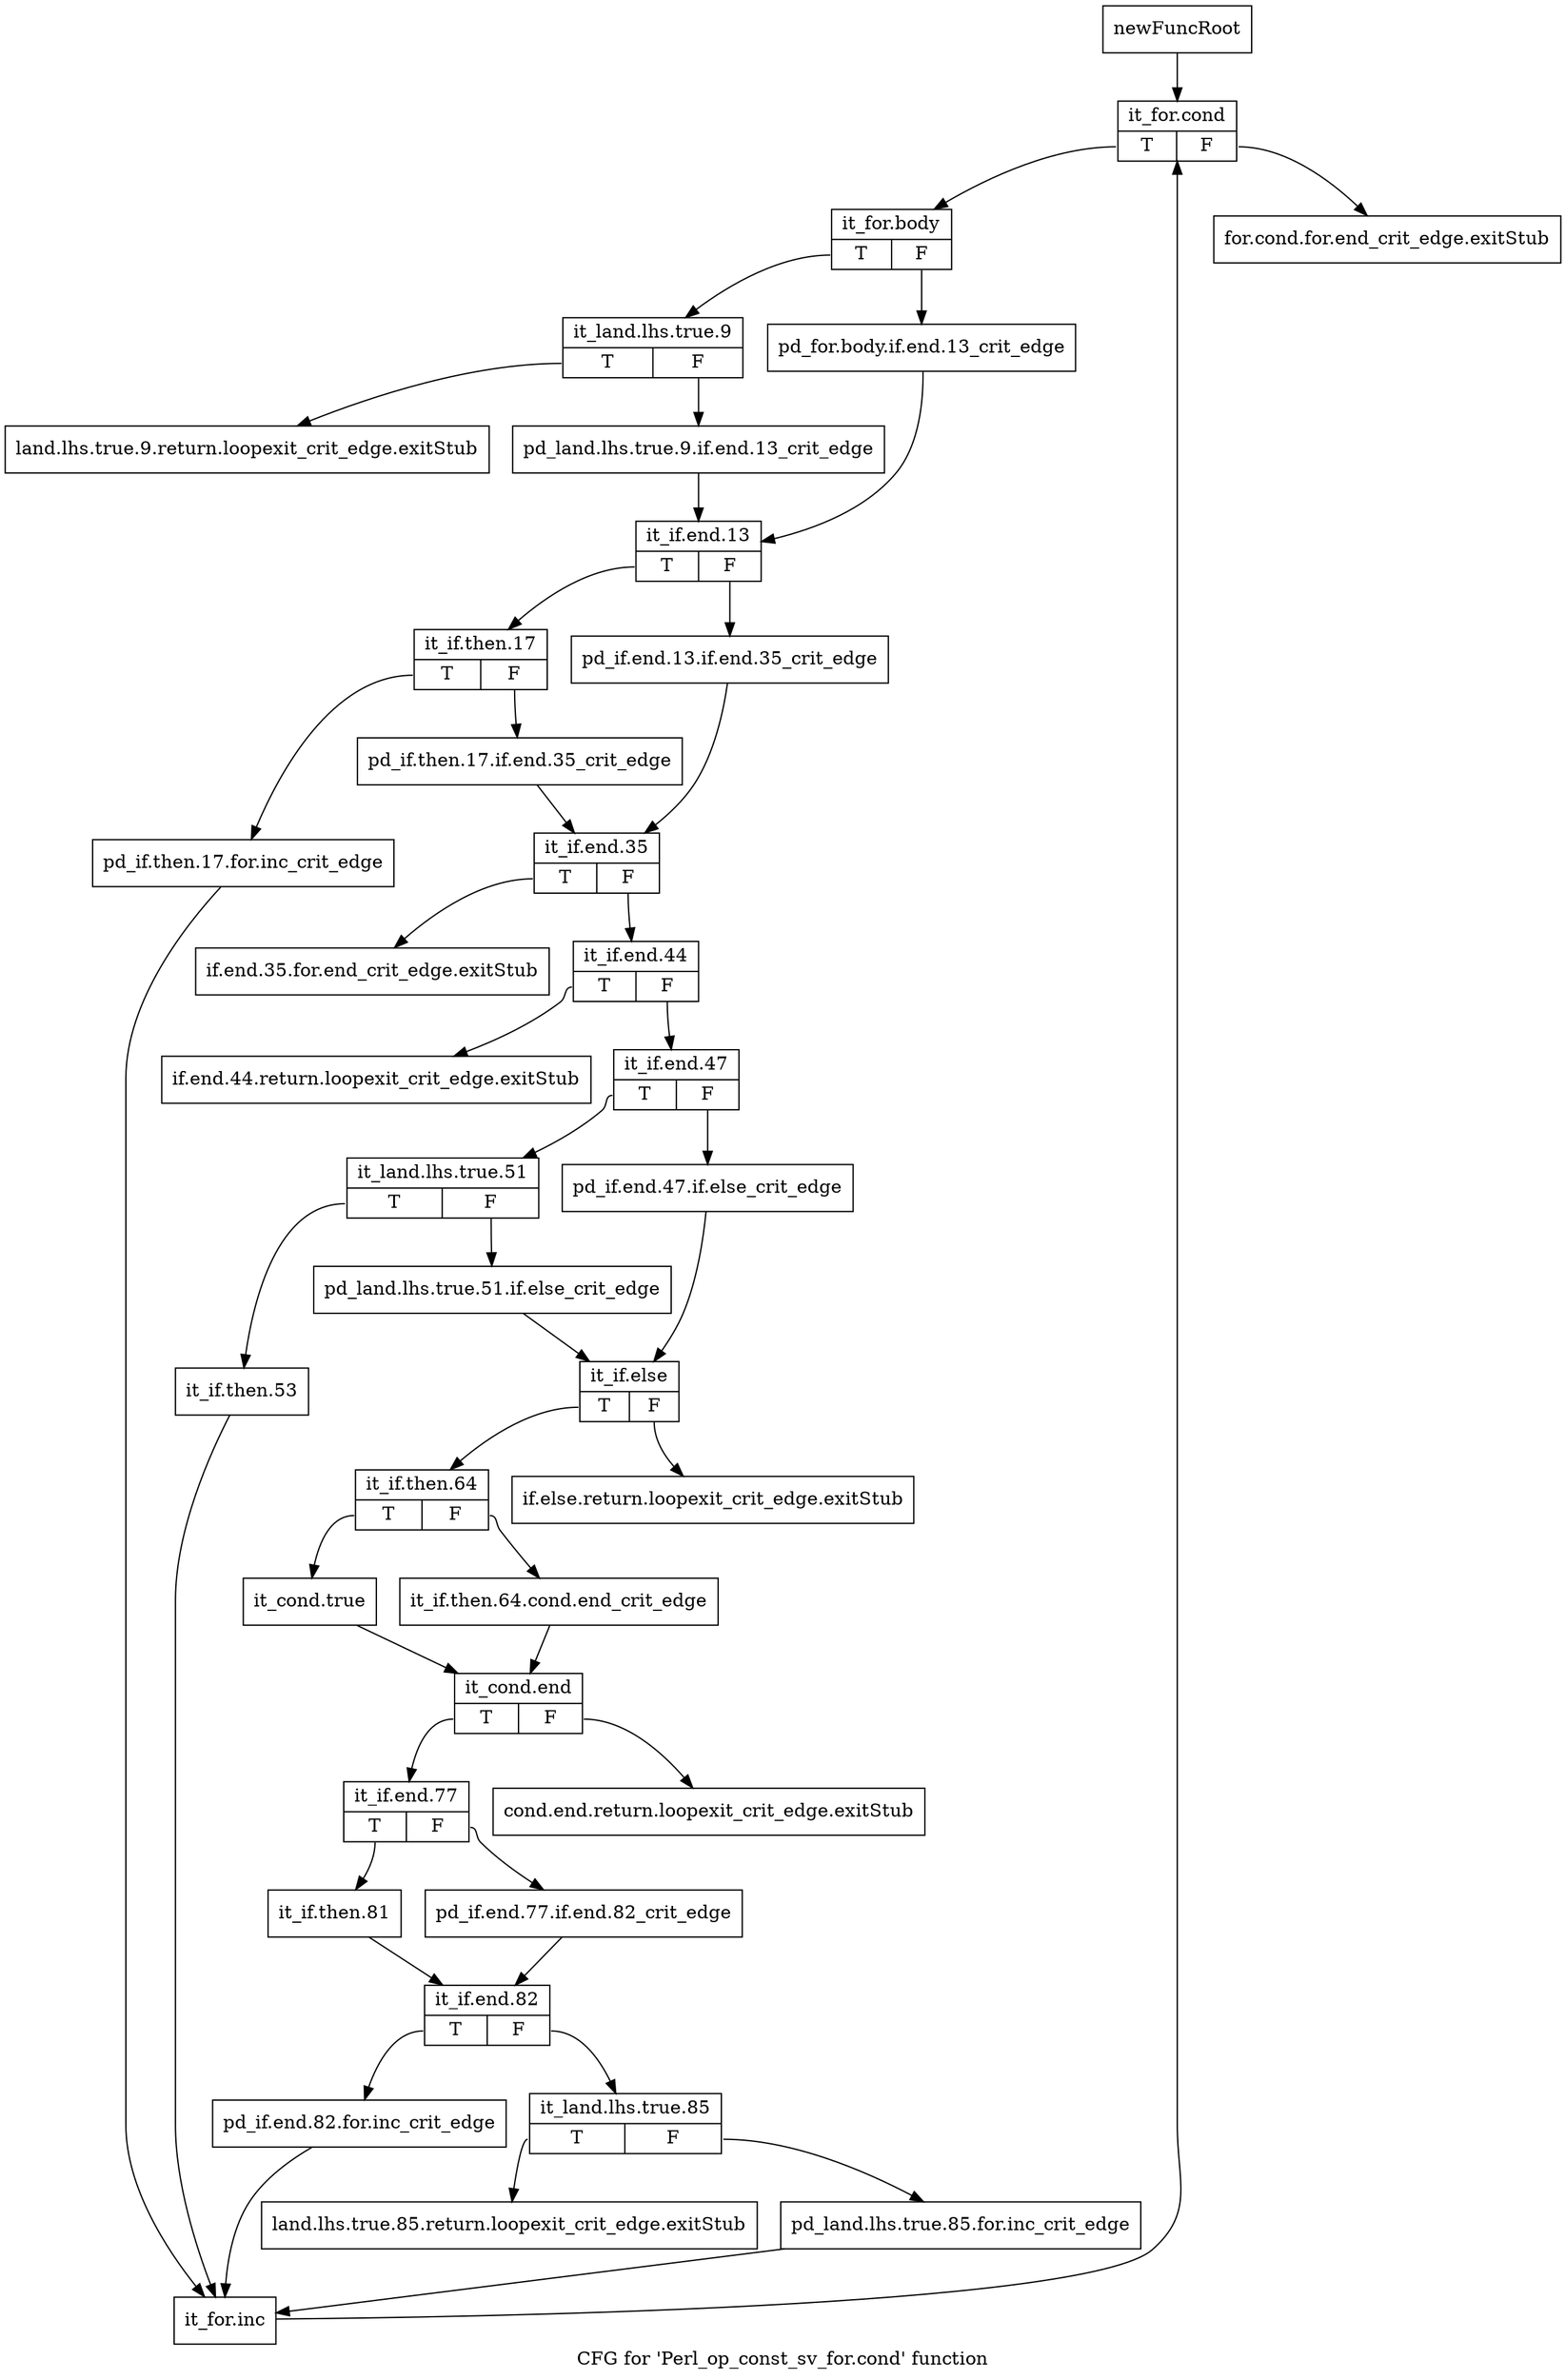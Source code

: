 digraph "CFG for 'Perl_op_const_sv_for.cond' function" {
	label="CFG for 'Perl_op_const_sv_for.cond' function";

	Node0x4c23d30 [shape=record,label="{newFuncRoot}"];
	Node0x4c23d30 -> Node0x4c53af0;
	Node0x4c538c0 [shape=record,label="{for.cond.for.end_crit_edge.exitStub}"];
	Node0x4c53910 [shape=record,label="{land.lhs.true.9.return.loopexit_crit_edge.exitStub}"];
	Node0x4c53960 [shape=record,label="{if.end.35.for.end_crit_edge.exitStub}"];
	Node0x4c539b0 [shape=record,label="{if.end.44.return.loopexit_crit_edge.exitStub}"];
	Node0x4c53a00 [shape=record,label="{if.else.return.loopexit_crit_edge.exitStub}"];
	Node0x4c53a50 [shape=record,label="{cond.end.return.loopexit_crit_edge.exitStub}"];
	Node0x4c53aa0 [shape=record,label="{land.lhs.true.85.return.loopexit_crit_edge.exitStub}"];
	Node0x4c53af0 [shape=record,label="{it_for.cond|{<s0>T|<s1>F}}"];
	Node0x4c53af0:s0 -> Node0x4c53b40;
	Node0x4c53af0:s1 -> Node0x4c538c0;
	Node0x4c53b40 [shape=record,label="{it_for.body|{<s0>T|<s1>F}}"];
	Node0x4c53b40:s0 -> Node0x4c53be0;
	Node0x4c53b40:s1 -> Node0x4c53b90;
	Node0x4c53b90 [shape=record,label="{pd_for.body.if.end.13_crit_edge}"];
	Node0x4c53b90 -> Node0x4c53c80;
	Node0x4c53be0 [shape=record,label="{it_land.lhs.true.9|{<s0>T|<s1>F}}"];
	Node0x4c53be0:s0 -> Node0x4c53910;
	Node0x4c53be0:s1 -> Node0x4c53c30;
	Node0x4c53c30 [shape=record,label="{pd_land.lhs.true.9.if.end.13_crit_edge}"];
	Node0x4c53c30 -> Node0x4c53c80;
	Node0x4c53c80 [shape=record,label="{it_if.end.13|{<s0>T|<s1>F}}"];
	Node0x4c53c80:s0 -> Node0x4c53d20;
	Node0x4c53c80:s1 -> Node0x4c53cd0;
	Node0x4c53cd0 [shape=record,label="{pd_if.end.13.if.end.35_crit_edge}"];
	Node0x4c53cd0 -> Node0x4c53dc0;
	Node0x4c53d20 [shape=record,label="{it_if.then.17|{<s0>T|<s1>F}}"];
	Node0x4c53d20:s0 -> Node0x4c543b0;
	Node0x4c53d20:s1 -> Node0x4c53d70;
	Node0x4c53d70 [shape=record,label="{pd_if.then.17.if.end.35_crit_edge}"];
	Node0x4c53d70 -> Node0x4c53dc0;
	Node0x4c53dc0 [shape=record,label="{it_if.end.35|{<s0>T|<s1>F}}"];
	Node0x4c53dc0:s0 -> Node0x4c53960;
	Node0x4c53dc0:s1 -> Node0x4c53e10;
	Node0x4c53e10 [shape=record,label="{it_if.end.44|{<s0>T|<s1>F}}"];
	Node0x4c53e10:s0 -> Node0x4c539b0;
	Node0x4c53e10:s1 -> Node0x4c53e60;
	Node0x4c53e60 [shape=record,label="{it_if.end.47|{<s0>T|<s1>F}}"];
	Node0x4c53e60:s0 -> Node0x4c53f00;
	Node0x4c53e60:s1 -> Node0x4c53eb0;
	Node0x4c53eb0 [shape=record,label="{pd_if.end.47.if.else_crit_edge}"];
	Node0x4c53eb0 -> Node0x4c53fa0;
	Node0x4c53f00 [shape=record,label="{it_land.lhs.true.51|{<s0>T|<s1>F}}"];
	Node0x4c53f00:s0 -> Node0x4c54360;
	Node0x4c53f00:s1 -> Node0x4c53f50;
	Node0x4c53f50 [shape=record,label="{pd_land.lhs.true.51.if.else_crit_edge}"];
	Node0x4c53f50 -> Node0x4c53fa0;
	Node0x4c53fa0 [shape=record,label="{it_if.else|{<s0>T|<s1>F}}"];
	Node0x4c53fa0:s0 -> Node0x4c53ff0;
	Node0x4c53fa0:s1 -> Node0x4c53a00;
	Node0x4c53ff0 [shape=record,label="{it_if.then.64|{<s0>T|<s1>F}}"];
	Node0x4c53ff0:s0 -> Node0x4c54090;
	Node0x4c53ff0:s1 -> Node0x4c54040;
	Node0x4c54040 [shape=record,label="{it_if.then.64.cond.end_crit_edge}"];
	Node0x4c54040 -> Node0x4c540e0;
	Node0x4c54090 [shape=record,label="{it_cond.true}"];
	Node0x4c54090 -> Node0x4c540e0;
	Node0x4c540e0 [shape=record,label="{it_cond.end|{<s0>T|<s1>F}}"];
	Node0x4c540e0:s0 -> Node0x4c54130;
	Node0x4c540e0:s1 -> Node0x4c53a50;
	Node0x4c54130 [shape=record,label="{it_if.end.77|{<s0>T|<s1>F}}"];
	Node0x4c54130:s0 -> Node0x4c541d0;
	Node0x4c54130:s1 -> Node0x4c54180;
	Node0x4c54180 [shape=record,label="{pd_if.end.77.if.end.82_crit_edge}"];
	Node0x4c54180 -> Node0x4c54220;
	Node0x4c541d0 [shape=record,label="{it_if.then.81}"];
	Node0x4c541d0 -> Node0x4c54220;
	Node0x4c54220 [shape=record,label="{it_if.end.82|{<s0>T|<s1>F}}"];
	Node0x4c54220:s0 -> Node0x4c54310;
	Node0x4c54220:s1 -> Node0x4c54270;
	Node0x4c54270 [shape=record,label="{it_land.lhs.true.85|{<s0>T|<s1>F}}"];
	Node0x4c54270:s0 -> Node0x4c53aa0;
	Node0x4c54270:s1 -> Node0x4c542c0;
	Node0x4c542c0 [shape=record,label="{pd_land.lhs.true.85.for.inc_crit_edge}"];
	Node0x4c542c0 -> Node0x4c54400;
	Node0x4c54310 [shape=record,label="{pd_if.end.82.for.inc_crit_edge}"];
	Node0x4c54310 -> Node0x4c54400;
	Node0x4c54360 [shape=record,label="{it_if.then.53}"];
	Node0x4c54360 -> Node0x4c54400;
	Node0x4c543b0 [shape=record,label="{pd_if.then.17.for.inc_crit_edge}"];
	Node0x4c543b0 -> Node0x4c54400;
	Node0x4c54400 [shape=record,label="{it_for.inc}"];
	Node0x4c54400 -> Node0x4c53af0;
}
